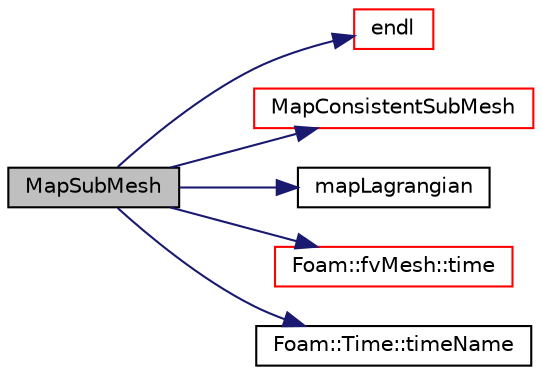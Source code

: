 digraph "MapSubMesh"
{
  bgcolor="transparent";
  edge [fontname="Helvetica",fontsize="10",labelfontname="Helvetica",labelfontsize="10"];
  node [fontname="Helvetica",fontsize="10",shape=record];
  rankdir="LR";
  Node149961 [label="MapSubMesh",height=0.2,width=0.4,color="black", fillcolor="grey75", style="filled", fontcolor="black"];
  Node149961 -> Node149962 [color="midnightblue",fontsize="10",style="solid",fontname="Helvetica"];
  Node149962 [label="endl",height=0.2,width=0.4,color="red",URL="$a21851.html#a2db8fe02a0d3909e9351bb4275b23ce4",tooltip="Add newline and flush stream. "];
  Node149961 -> Node149964 [color="midnightblue",fontsize="10",style="solid",fontname="Helvetica"];
  Node149964 [label="MapConsistentSubMesh",height=0.2,width=0.4,color="red",URL="$a21851.html#a0744407d0db1d6f4d7b5872e802cace5"];
  Node149961 -> Node149970 [color="midnightblue",fontsize="10",style="solid",fontname="Helvetica"];
  Node149970 [label="mapLagrangian",height=0.2,width=0.4,color="black",URL="$a21851.html#ab0c4003e34ae26875272524bba3c140e",tooltip="Maps lagrangian positions and fields. "];
  Node149961 -> Node149971 [color="midnightblue",fontsize="10",style="solid",fontname="Helvetica"];
  Node149971 [label="Foam::fvMesh::time",height=0.2,width=0.4,color="red",URL="$a23593.html#a0d94096809fe3376b29a2a29ca11bb18",tooltip="Return the top-level database. "];
  Node149961 -> Node149973 [color="midnightblue",fontsize="10",style="solid",fontname="Helvetica"];
  Node149973 [label="Foam::Time::timeName",height=0.2,width=0.4,color="black",URL="$a27457.html#a5ae6a110de1b22323e19a46943c7f0c1",tooltip="Return time name of given scalar time. "];
}
